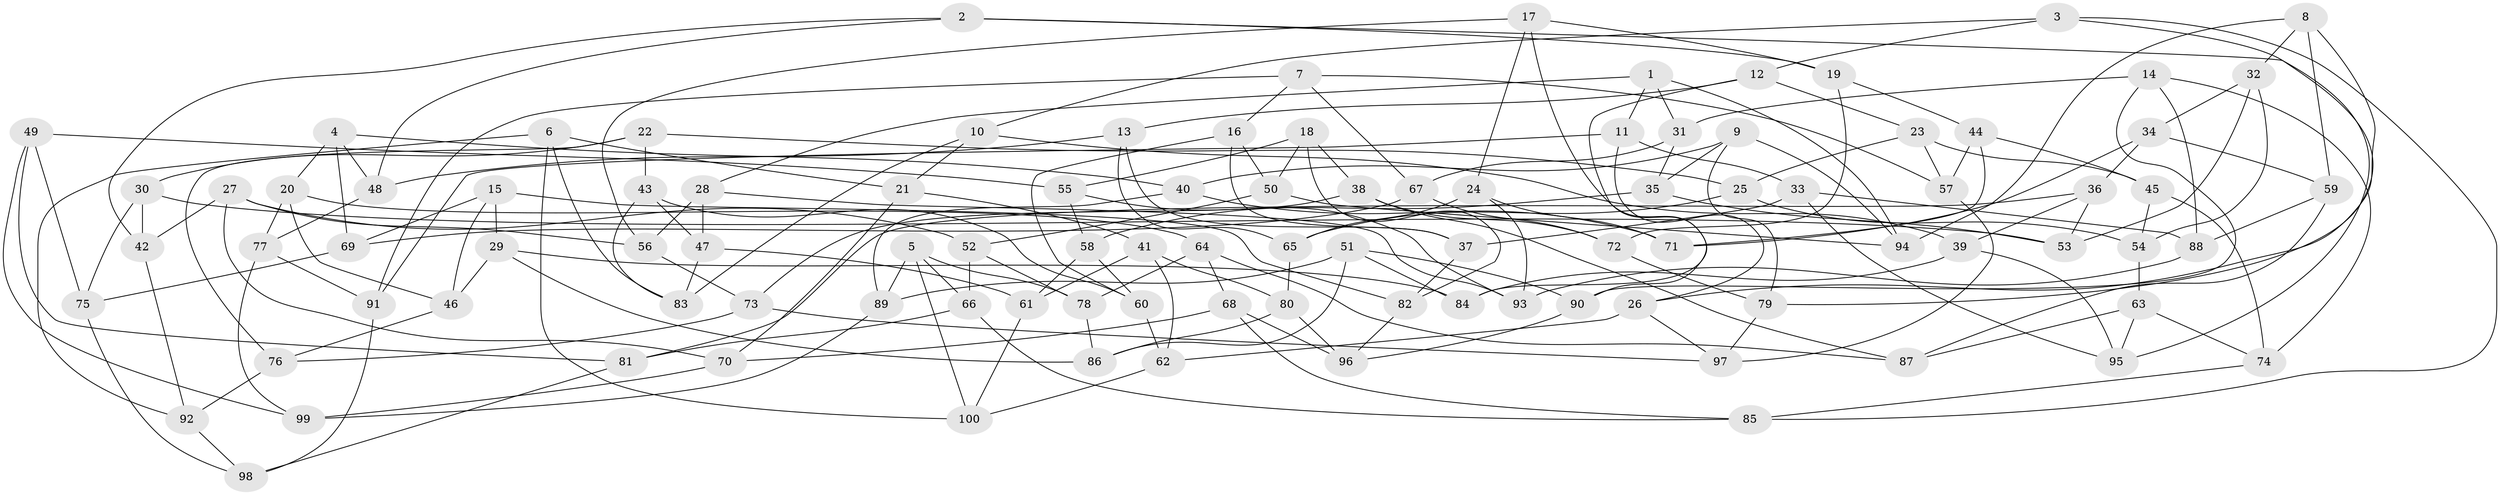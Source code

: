 // Generated by graph-tools (version 1.1) at 2025/11/02/21/25 10:11:16]
// undirected, 100 vertices, 200 edges
graph export_dot {
graph [start="1"]
  node [color=gray90,style=filled];
  1;
  2;
  3;
  4;
  5;
  6;
  7;
  8;
  9;
  10;
  11;
  12;
  13;
  14;
  15;
  16;
  17;
  18;
  19;
  20;
  21;
  22;
  23;
  24;
  25;
  26;
  27;
  28;
  29;
  30;
  31;
  32;
  33;
  34;
  35;
  36;
  37;
  38;
  39;
  40;
  41;
  42;
  43;
  44;
  45;
  46;
  47;
  48;
  49;
  50;
  51;
  52;
  53;
  54;
  55;
  56;
  57;
  58;
  59;
  60;
  61;
  62;
  63;
  64;
  65;
  66;
  67;
  68;
  69;
  70;
  71;
  72;
  73;
  74;
  75;
  76;
  77;
  78;
  79;
  80;
  81;
  82;
  83;
  84;
  85;
  86;
  87;
  88;
  89;
  90;
  91;
  92;
  93;
  94;
  95;
  96;
  97;
  98;
  99;
  100;
  1 -- 94;
  1 -- 28;
  1 -- 31;
  1 -- 11;
  2 -- 48;
  2 -- 95;
  2 -- 19;
  2 -- 42;
  3 -- 85;
  3 -- 79;
  3 -- 12;
  3 -- 10;
  4 -- 48;
  4 -- 20;
  4 -- 40;
  4 -- 69;
  5 -- 100;
  5 -- 66;
  5 -- 78;
  5 -- 89;
  6 -- 21;
  6 -- 92;
  6 -- 83;
  6 -- 100;
  7 -- 57;
  7 -- 91;
  7 -- 67;
  7 -- 16;
  8 -- 32;
  8 -- 59;
  8 -- 26;
  8 -- 94;
  9 -- 40;
  9 -- 35;
  9 -- 94;
  9 -- 79;
  10 -- 39;
  10 -- 21;
  10 -- 83;
  11 -- 91;
  11 -- 26;
  11 -- 33;
  12 -- 84;
  12 -- 23;
  12 -- 13;
  13 -- 37;
  13 -- 65;
  13 -- 48;
  14 -- 90;
  14 -- 88;
  14 -- 74;
  14 -- 31;
  15 -- 69;
  15 -- 82;
  15 -- 29;
  15 -- 46;
  16 -- 60;
  16 -- 37;
  16 -- 50;
  17 -- 90;
  17 -- 56;
  17 -- 19;
  17 -- 24;
  18 -- 50;
  18 -- 82;
  18 -- 38;
  18 -- 55;
  19 -- 44;
  19 -- 72;
  20 -- 77;
  20 -- 46;
  20 -- 64;
  21 -- 41;
  21 -- 70;
  22 -- 30;
  22 -- 43;
  22 -- 76;
  22 -- 25;
  23 -- 57;
  23 -- 45;
  23 -- 25;
  24 -- 65;
  24 -- 93;
  24 -- 71;
  25 -- 54;
  25 -- 65;
  26 -- 97;
  26 -- 62;
  27 -- 52;
  27 -- 70;
  27 -- 56;
  27 -- 42;
  28 -- 47;
  28 -- 56;
  28 -- 93;
  29 -- 86;
  29 -- 46;
  29 -- 84;
  30 -- 53;
  30 -- 42;
  30 -- 75;
  31 -- 67;
  31 -- 35;
  32 -- 54;
  32 -- 53;
  32 -- 34;
  33 -- 37;
  33 -- 88;
  33 -- 95;
  34 -- 36;
  34 -- 71;
  34 -- 59;
  35 -- 53;
  35 -- 58;
  36 -- 53;
  36 -- 81;
  36 -- 39;
  37 -- 82;
  38 -- 72;
  38 -- 87;
  38 -- 73;
  39 -- 84;
  39 -- 95;
  40 -- 89;
  40 -- 71;
  41 -- 61;
  41 -- 62;
  41 -- 80;
  42 -- 92;
  43 -- 47;
  43 -- 83;
  43 -- 60;
  44 -- 57;
  44 -- 71;
  44 -- 45;
  45 -- 74;
  45 -- 54;
  46 -- 76;
  47 -- 83;
  47 -- 61;
  48 -- 77;
  49 -- 55;
  49 -- 75;
  49 -- 99;
  49 -- 81;
  50 -- 94;
  50 -- 52;
  51 -- 90;
  51 -- 84;
  51 -- 89;
  51 -- 86;
  52 -- 78;
  52 -- 66;
  54 -- 63;
  55 -- 93;
  55 -- 58;
  56 -- 73;
  57 -- 97;
  58 -- 61;
  58 -- 60;
  59 -- 88;
  59 -- 87;
  60 -- 62;
  61 -- 100;
  62 -- 100;
  63 -- 95;
  63 -- 74;
  63 -- 87;
  64 -- 78;
  64 -- 68;
  64 -- 87;
  65 -- 80;
  66 -- 85;
  66 -- 81;
  67 -- 72;
  67 -- 69;
  68 -- 85;
  68 -- 70;
  68 -- 96;
  69 -- 75;
  70 -- 99;
  72 -- 79;
  73 -- 76;
  73 -- 97;
  74 -- 85;
  75 -- 98;
  76 -- 92;
  77 -- 99;
  77 -- 91;
  78 -- 86;
  79 -- 97;
  80 -- 96;
  80 -- 86;
  81 -- 98;
  82 -- 96;
  88 -- 93;
  89 -- 99;
  90 -- 96;
  91 -- 98;
  92 -- 98;
}
